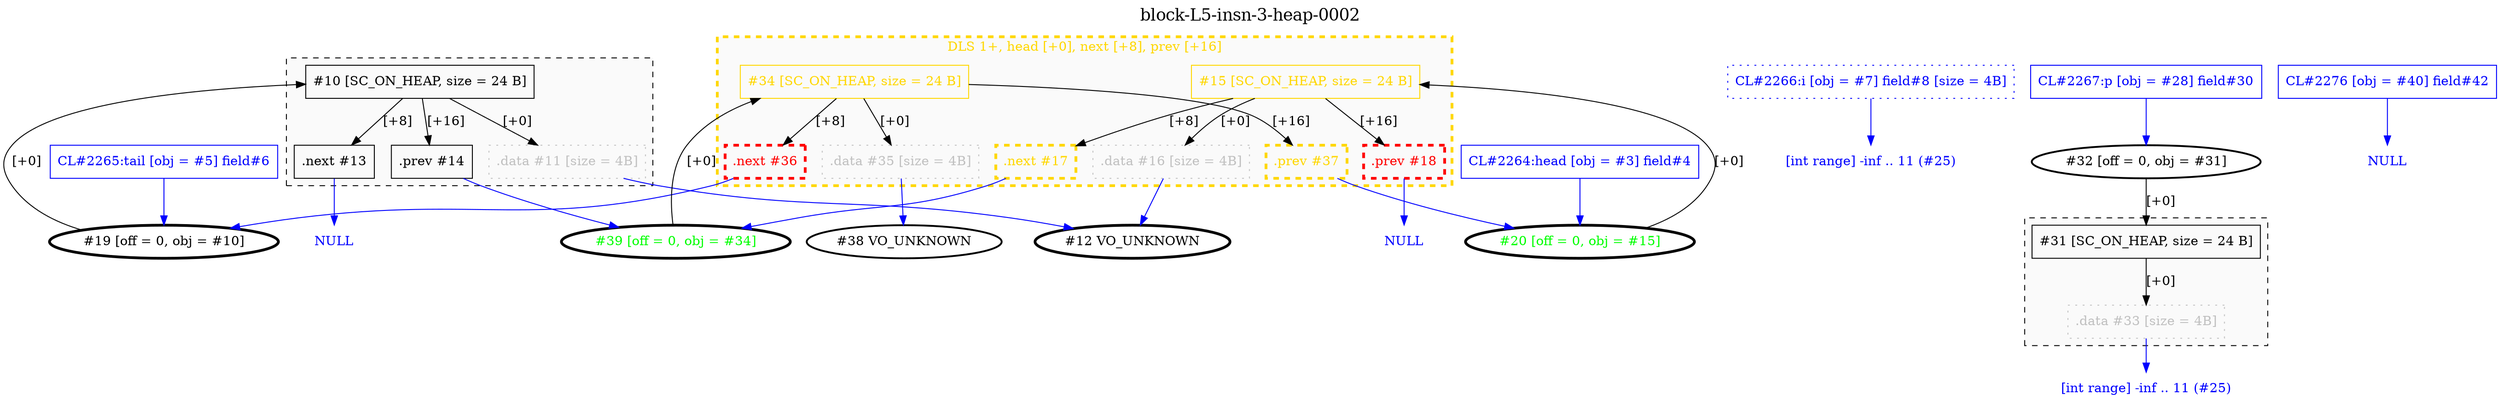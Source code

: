 digraph "block-L5-insn-3-heap-0002" {
	label=<<FONT POINT-SIZE="18">block-L5-insn-3-heap-0002</FONT>>;
	clusterrank=local;
	labelloc=t;
	"3" [shape=box, color=blue, fontcolor=blue, label="CL#2264:head [obj = #3] field#4"];
	"5" [shape=box, color=blue, fontcolor=blue, label="CL#2265:tail [obj = #5] field#6"];
	"7" [shape=box, color=blue, fontcolor=blue, style=dotted, label="CL#2266:i [obj = #7] field#8 [size = 4B]"];
subgraph "cluster1" {
	rank=same;
	label="";
	color=black;
	fontcolor=black;
	bgcolor=gray98;
	style=dashed;
	penwidth=1.0;
	"10" [shape=box, color=black, fontcolor=black, label="#10 [SC_ON_HEAP, size = 24 B]"];
	"11" [shape=box, color=gray, fontcolor=gray, style=dotted, label=".data #11 [size = 4B]"];
	"10" -> "11" [color=black, fontcolor=black, label="[+0]"];
	"13" [shape=box, color=black, fontcolor=black, label=".next #13"];
	"10" -> "13" [color=black, fontcolor=black, label="[+8]"];
	"14" [shape=box, color=black, fontcolor=black, label=".prev #14"];
	"10" -> "14" [color=black, fontcolor=black, label="[+16]"];
}
	"28" [shape=box, color=blue, fontcolor=blue, label="CL#2267:p [obj = #28] field#30"];
subgraph "cluster2" {
	rank=same;
	label="";
	color=black;
	fontcolor=black;
	bgcolor=gray98;
	style=dashed;
	penwidth=1.0;
	"31" [shape=box, color=black, fontcolor=black, label="#31 [SC_ON_HEAP, size = 24 B]"];
	"33" [shape=box, color=gray, fontcolor=gray, style=dotted, label=".data #33 [size = 4B]"];
	"31" -> "33" [color=black, fontcolor=black, label="[+0]"];
}
subgraph "cluster3" {
	rank=same;
	label="DLS 1+, head [+0], next [+8], prev [+16]";
	color=gold;
	fontcolor=gold;
	bgcolor=gray98;
	style=dashed;
	penwidth=3.0;
	"34" [shape=box, color=gold, fontcolor=gold, label="#34 [SC_ON_HEAP, size = 24 B]"];
	"35" [shape=box, color=gray, fontcolor=gray, style=dotted, label=".data #35 [size = 4B]"];
	"34" -> "35" [color=black, fontcolor=black, label="[+0]"];
	"36" [shape=box, color=red, fontcolor=red, penwidth=3.0, style=dashed, label=".next #36"];
	"34" -> "36" [color=black, fontcolor=black, label="[+8]"];
	"37" [shape=box, color=gold, fontcolor=gold, penwidth=3.0, style=dashed, label=".prev #37"];
	"34" -> "37" [color=black, fontcolor=black, label="[+16]"];
	"15" [shape=box, color=gold, fontcolor=gold, label="#15 [SC_ON_HEAP, size = 24 B]"];
	"16" [shape=box, color=gray, fontcolor=gray, style=dotted, label=".data #16 [size = 4B]"];
	"15" -> "16" [color=black, fontcolor=black, label="[+0]"];
	"17" [shape=box, color=gold, fontcolor=gold, penwidth=3.0, style=dashed, label=".next #17"];
	"15" -> "17" [color=black, fontcolor=black, label="[+8]"];
	"18" [shape=box, color=red, fontcolor=red, penwidth=3.0, style=dashed, label=".prev #18"];
	"15" -> "18" [color=black, fontcolor=black, label="[+16]"];
}
	"40" [shape=box, color=blue, fontcolor=blue, label="CL#2276 [obj = #40] field#42"];
	"12" [shape=ellipse, penwidth=3, fontcolor=black, label="#12 VO_UNKNOWN"];
	"19" [shape=ellipse, penwidth=3, fontcolor=black, label="#19 [off = 0, obj = #10]"];
	"19" -> "10" [color=black, fontcolor=black, label="[+0]"];
	"20" [shape=ellipse, penwidth=3, fontcolor=green, label="#20 [off = 0, obj = #15]"];
	"20" -> "15" [color=black, fontcolor=black, label="[+0]"];
	"32" [shape=ellipse, penwidth=2, fontcolor=black, label="#32 [off = 0, obj = #31]"];
	"32" -> "31" [color=black, fontcolor=black, label="[+0]"];
	"38" [shape=ellipse, penwidth=2, fontcolor=black, label="#38 VO_UNKNOWN"];
	"39" [shape=ellipse, penwidth=3, fontcolor=green, label="#39 [off = 0, obj = #34]"];
	"39" -> "34" [color=black, fontcolor=black, label="[+0]"];
	"3" -> "20" [color=blue, fontcolor=blue];
	"5" -> "19" [color=blue, fontcolor=blue];
	"lonely4" [shape=plaintext, fontcolor=blue, label="[int range] -inf .. 11 (#25)"];
	"7" -> "lonely4" [color=blue, fontcolor=blue];
	"11" -> "12" [color=blue, fontcolor=blue];
	"lonely5" [shape=plaintext, fontcolor=blue, label="NULL"];
	"13" -> "lonely5" [color=blue, fontcolor=blue];
	"14" -> "39" [color=blue, fontcolor=blue];
	"16" -> "12" [color=blue, fontcolor=blue];
	"17" -> "39" [color=blue, fontcolor=blue];
	"lonely6" [shape=plaintext, fontcolor=blue, label="NULL"];
	"18" -> "lonely6" [color=blue, fontcolor=blue];
	"28" -> "32" [color=blue, fontcolor=blue];
	"lonely7" [shape=plaintext, fontcolor=blue, label="[int range] -inf .. 11 (#25)"];
	"33" -> "lonely7" [color=blue, fontcolor=blue];
	"35" -> "38" [color=blue, fontcolor=blue];
	"36" -> "19" [color=blue, fontcolor=blue];
	"37" -> "20" [color=blue, fontcolor=blue];
	"lonely8" [shape=plaintext, fontcolor=blue, label="NULL"];
	"40" -> "lonely8" [color=blue, fontcolor=blue];
}
